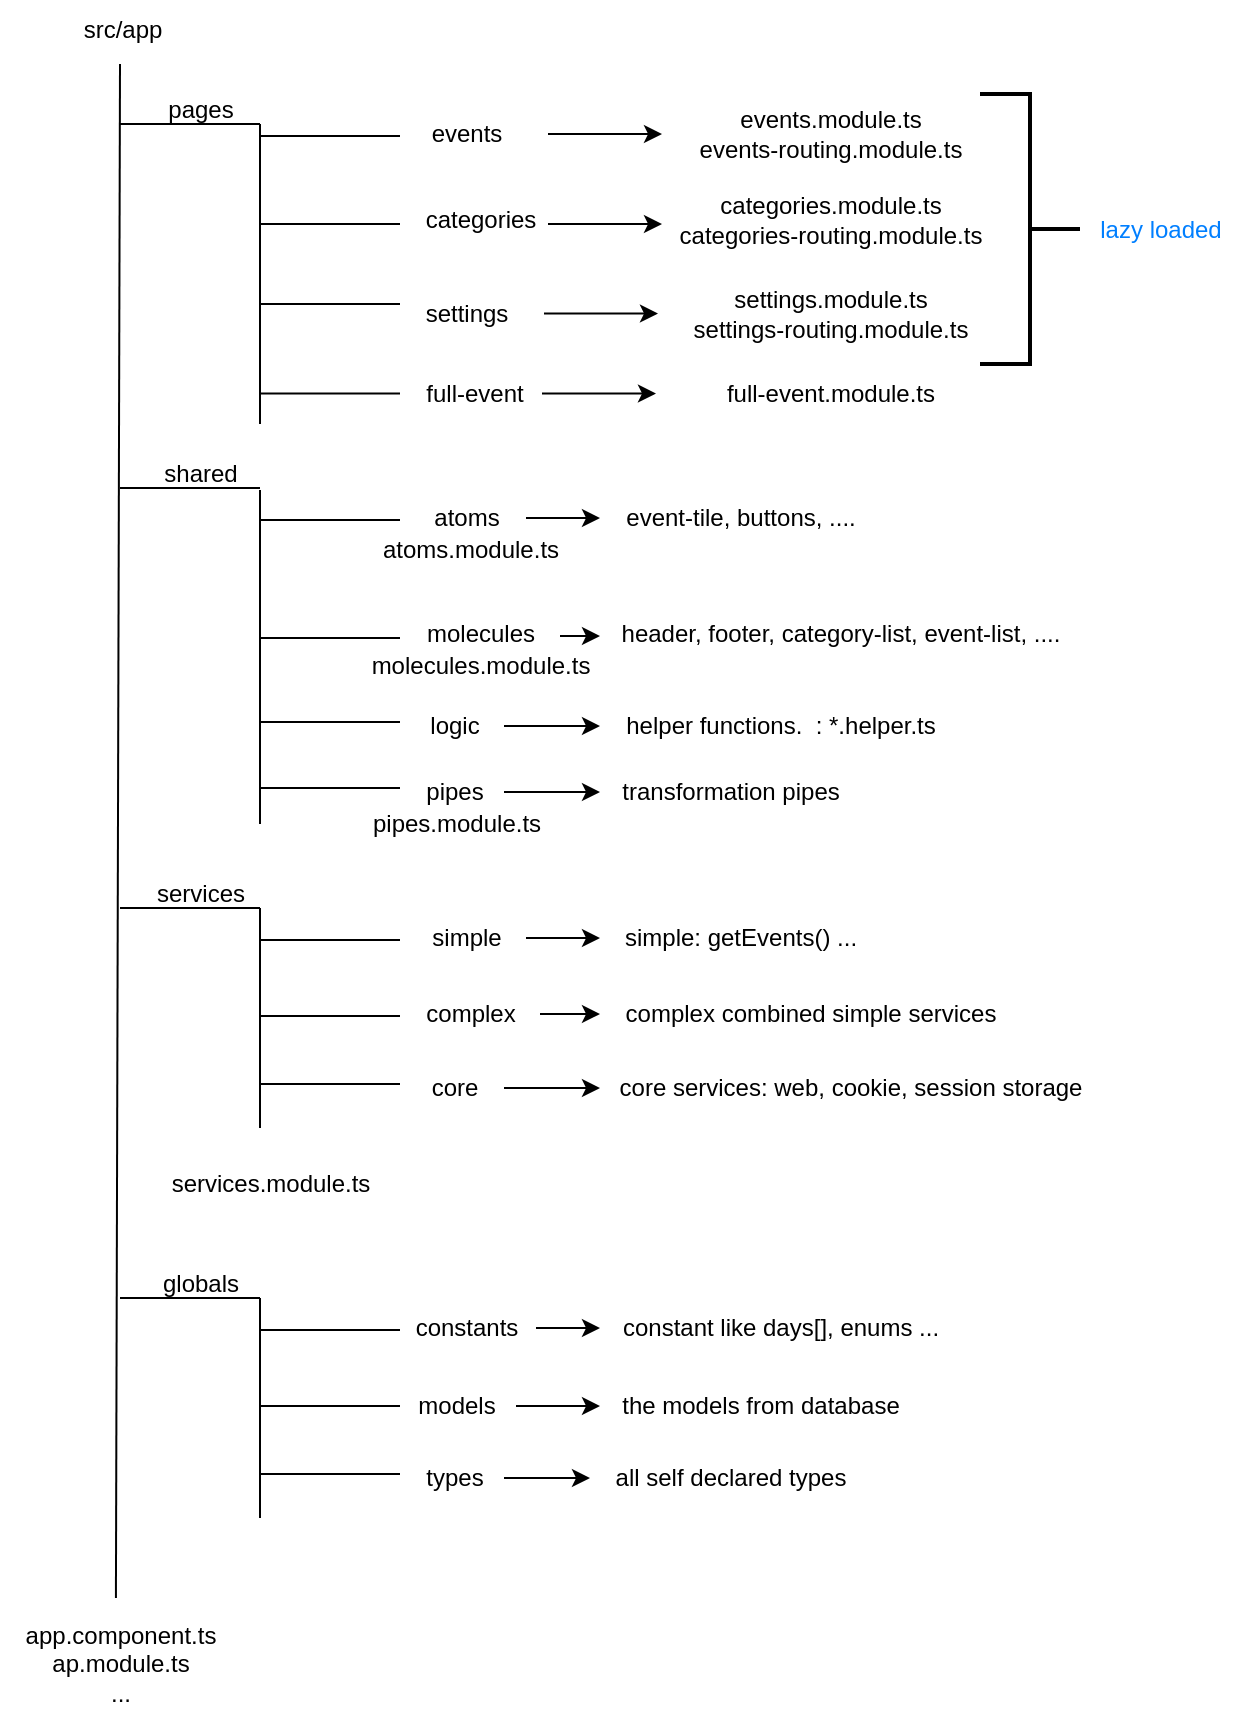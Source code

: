 <mxfile version="23.0.1" type="device">
  <diagram name="Page-1" id="JUo9ougxY72WdlZzyDyI">
    <mxGraphModel dx="545" dy="370" grid="1" gridSize="10" guides="1" tooltips="1" connect="1" arrows="1" fold="1" page="1" pageScale="1" pageWidth="827" pageHeight="1169" math="0" shadow="0">
      <root>
        <mxCell id="0" />
        <mxCell id="1" parent="0" />
        <mxCell id="sD76GcEMaWYsVWLWiV3S-2" value="" style="endArrow=none;html=1;rounded=0;exitX=0.483;exitY=-0.05;exitDx=0;exitDy=0;exitPerimeter=0;" edge="1" parent="1" source="sD76GcEMaWYsVWLWiV3S-4">
          <mxGeometry width="50" height="50" relative="1" as="geometry">
            <mxPoint x="200" y="430" as="sourcePoint" />
            <mxPoint x="200" y="80" as="targetPoint" />
          </mxGeometry>
        </mxCell>
        <mxCell id="sD76GcEMaWYsVWLWiV3S-3" value="src/app" style="text;html=1;align=center;verticalAlign=middle;resizable=0;points=[];autosize=1;strokeColor=none;fillColor=none;" vertex="1" parent="1">
          <mxGeometry x="171" y="48" width="60" height="30" as="geometry" />
        </mxCell>
        <mxCell id="sD76GcEMaWYsVWLWiV3S-4" value="app.component.ts&lt;br&gt;ap.module.ts&lt;br&gt;..." style="text;html=1;align=center;verticalAlign=middle;resizable=0;points=[];autosize=1;strokeColor=none;fillColor=none;" vertex="1" parent="1">
          <mxGeometry x="140" y="850" width="120" height="60" as="geometry" />
        </mxCell>
        <mxCell id="sD76GcEMaWYsVWLWiV3S-5" value="" style="endArrow=none;html=1;rounded=0;" edge="1" parent="1">
          <mxGeometry width="50" height="50" relative="1" as="geometry">
            <mxPoint x="200" y="110" as="sourcePoint" />
            <mxPoint x="270" y="110" as="targetPoint" />
          </mxGeometry>
        </mxCell>
        <mxCell id="sD76GcEMaWYsVWLWiV3S-6" value="pages" style="text;html=1;align=center;verticalAlign=middle;resizable=0;points=[];autosize=1;strokeColor=none;fillColor=none;" vertex="1" parent="1">
          <mxGeometry x="210" y="88" width="60" height="30" as="geometry" />
        </mxCell>
        <mxCell id="sD76GcEMaWYsVWLWiV3S-7" value="" style="endArrow=none;html=1;rounded=0;" edge="1" parent="1">
          <mxGeometry width="50" height="50" relative="1" as="geometry">
            <mxPoint x="270" y="260" as="sourcePoint" />
            <mxPoint x="270" y="110" as="targetPoint" />
          </mxGeometry>
        </mxCell>
        <mxCell id="sD76GcEMaWYsVWLWiV3S-8" value="" style="endArrow=none;html=1;rounded=0;" edge="1" parent="1">
          <mxGeometry width="50" height="50" relative="1" as="geometry">
            <mxPoint x="270" y="116" as="sourcePoint" />
            <mxPoint x="340" y="116" as="targetPoint" />
          </mxGeometry>
        </mxCell>
        <mxCell id="sD76GcEMaWYsVWLWiV3S-9" value="" style="endArrow=none;html=1;rounded=0;" edge="1" parent="1">
          <mxGeometry width="50" height="50" relative="1" as="geometry">
            <mxPoint x="270" y="160" as="sourcePoint" />
            <mxPoint x="340" y="160" as="targetPoint" />
          </mxGeometry>
        </mxCell>
        <mxCell id="sD76GcEMaWYsVWLWiV3S-10" value="" style="endArrow=none;html=1;rounded=0;" edge="1" parent="1">
          <mxGeometry width="50" height="50" relative="1" as="geometry">
            <mxPoint x="270" y="200" as="sourcePoint" />
            <mxPoint x="340" y="200" as="targetPoint" />
          </mxGeometry>
        </mxCell>
        <mxCell id="sD76GcEMaWYsVWLWiV3S-93" style="edgeStyle=orthogonalEdgeStyle;rounded=0;orthogonalLoop=1;jettySize=auto;html=1;" edge="1" parent="1">
          <mxGeometry relative="1" as="geometry">
            <mxPoint x="471" y="115" as="targetPoint" />
            <mxPoint x="414" y="115.0" as="sourcePoint" />
          </mxGeometry>
        </mxCell>
        <mxCell id="sD76GcEMaWYsVWLWiV3S-12" value="events" style="text;html=1;align=center;verticalAlign=middle;resizable=0;points=[];autosize=1;strokeColor=none;fillColor=none;" vertex="1" parent="1">
          <mxGeometry x="343" y="100" width="60" height="30" as="geometry" />
        </mxCell>
        <mxCell id="sD76GcEMaWYsVWLWiV3S-13" value="categories" style="text;html=1;align=center;verticalAlign=middle;resizable=0;points=[];autosize=1;strokeColor=none;fillColor=none;" vertex="1" parent="1">
          <mxGeometry x="340" y="143" width="80" height="30" as="geometry" />
        </mxCell>
        <mxCell id="sD76GcEMaWYsVWLWiV3S-14" value="settings" style="text;html=1;align=center;verticalAlign=middle;resizable=0;points=[];autosize=1;strokeColor=none;fillColor=none;" vertex="1" parent="1">
          <mxGeometry x="343" y="190" width="60" height="30" as="geometry" />
        </mxCell>
        <mxCell id="sD76GcEMaWYsVWLWiV3S-15" value="" style="endArrow=none;html=1;rounded=0;" edge="1" parent="1">
          <mxGeometry width="50" height="50" relative="1" as="geometry">
            <mxPoint x="200" y="292" as="sourcePoint" />
            <mxPoint x="270" y="292" as="targetPoint" />
          </mxGeometry>
        </mxCell>
        <mxCell id="sD76GcEMaWYsVWLWiV3S-16" value="shared" style="text;html=1;align=center;verticalAlign=middle;resizable=0;points=[];autosize=1;strokeColor=none;fillColor=none;" vertex="1" parent="1">
          <mxGeometry x="210" y="270" width="60" height="30" as="geometry" />
        </mxCell>
        <mxCell id="sD76GcEMaWYsVWLWiV3S-17" value="" style="endArrow=none;html=1;rounded=0;entryX=1;entryY=0.767;entryDx=0;entryDy=0;entryPerimeter=0;" edge="1" parent="1" target="sD76GcEMaWYsVWLWiV3S-16">
          <mxGeometry width="50" height="50" relative="1" as="geometry">
            <mxPoint x="270" y="460" as="sourcePoint" />
            <mxPoint x="270" y="300" as="targetPoint" />
          </mxGeometry>
        </mxCell>
        <mxCell id="sD76GcEMaWYsVWLWiV3S-18" value="" style="endArrow=none;html=1;rounded=0;" edge="1" parent="1">
          <mxGeometry width="50" height="50" relative="1" as="geometry">
            <mxPoint x="270" y="308" as="sourcePoint" />
            <mxPoint x="340" y="308" as="targetPoint" />
          </mxGeometry>
        </mxCell>
        <mxCell id="sD76GcEMaWYsVWLWiV3S-19" value="" style="endArrow=none;html=1;rounded=0;" edge="1" parent="1">
          <mxGeometry width="50" height="50" relative="1" as="geometry">
            <mxPoint x="270" y="367" as="sourcePoint" />
            <mxPoint x="340" y="367" as="targetPoint" />
          </mxGeometry>
        </mxCell>
        <mxCell id="sD76GcEMaWYsVWLWiV3S-20" value="" style="endArrow=none;html=1;rounded=0;" edge="1" parent="1">
          <mxGeometry width="50" height="50" relative="1" as="geometry">
            <mxPoint x="270" y="409" as="sourcePoint" />
            <mxPoint x="340" y="409" as="targetPoint" />
          </mxGeometry>
        </mxCell>
        <mxCell id="sD76GcEMaWYsVWLWiV3S-28" value="" style="edgeStyle=orthogonalEdgeStyle;rounded=0;orthogonalLoop=1;jettySize=auto;html=1;" edge="1" parent="1" source="sD76GcEMaWYsVWLWiV3S-21" target="sD76GcEMaWYsVWLWiV3S-25">
          <mxGeometry relative="1" as="geometry" />
        </mxCell>
        <mxCell id="sD76GcEMaWYsVWLWiV3S-21" value="atoms" style="text;html=1;align=center;verticalAlign=middle;resizable=0;points=[];autosize=1;strokeColor=none;fillColor=none;" vertex="1" parent="1">
          <mxGeometry x="343" y="292" width="60" height="30" as="geometry" />
        </mxCell>
        <mxCell id="sD76GcEMaWYsVWLWiV3S-30" style="edgeStyle=orthogonalEdgeStyle;rounded=0;orthogonalLoop=1;jettySize=auto;html=1;" edge="1" parent="1">
          <mxGeometry relative="1" as="geometry">
            <mxPoint x="420" y="366" as="sourcePoint" />
            <mxPoint x="440" y="366" as="targetPoint" />
          </mxGeometry>
        </mxCell>
        <mxCell id="sD76GcEMaWYsVWLWiV3S-22" value="molecules" style="text;html=1;align=center;verticalAlign=middle;resizable=0;points=[];autosize=1;strokeColor=none;fillColor=none;" vertex="1" parent="1">
          <mxGeometry x="340" y="350" width="80" height="30" as="geometry" />
        </mxCell>
        <mxCell id="sD76GcEMaWYsVWLWiV3S-33" style="edgeStyle=orthogonalEdgeStyle;rounded=0;orthogonalLoop=1;jettySize=auto;html=1;" edge="1" parent="1" source="sD76GcEMaWYsVWLWiV3S-23" target="sD76GcEMaWYsVWLWiV3S-32">
          <mxGeometry relative="1" as="geometry" />
        </mxCell>
        <mxCell id="sD76GcEMaWYsVWLWiV3S-23" value="logic" style="text;html=1;align=center;verticalAlign=middle;resizable=0;points=[];autosize=1;strokeColor=none;fillColor=none;" vertex="1" parent="1">
          <mxGeometry x="342" y="396" width="50" height="30" as="geometry" />
        </mxCell>
        <mxCell id="sD76GcEMaWYsVWLWiV3S-25" value="event-tile, buttons, ...." style="text;html=1;align=center;verticalAlign=middle;resizable=0;points=[];autosize=1;strokeColor=none;fillColor=none;" vertex="1" parent="1">
          <mxGeometry x="440" y="292" width="140" height="30" as="geometry" />
        </mxCell>
        <mxCell id="sD76GcEMaWYsVWLWiV3S-29" value="header, footer, category-list, event-list, ...." style="text;html=1;align=center;verticalAlign=middle;resizable=0;points=[];autosize=1;strokeColor=none;fillColor=none;" vertex="1" parent="1">
          <mxGeometry x="440" y="350" width="240" height="30" as="geometry" />
        </mxCell>
        <mxCell id="sD76GcEMaWYsVWLWiV3S-32" value="helper functions. &amp;nbsp;: *.helper.ts" style="text;html=1;align=center;verticalAlign=middle;resizable=0;points=[];autosize=1;strokeColor=none;fillColor=none;" vertex="1" parent="1">
          <mxGeometry x="440" y="396" width="180" height="30" as="geometry" />
        </mxCell>
        <mxCell id="sD76GcEMaWYsVWLWiV3S-50" value="" style="endArrow=none;html=1;rounded=0;" edge="1" parent="1">
          <mxGeometry width="50" height="50" relative="1" as="geometry">
            <mxPoint x="200" y="502" as="sourcePoint" />
            <mxPoint x="270" y="502" as="targetPoint" />
          </mxGeometry>
        </mxCell>
        <mxCell id="sD76GcEMaWYsVWLWiV3S-51" value="services" style="text;html=1;align=center;verticalAlign=middle;resizable=0;points=[];autosize=1;strokeColor=none;fillColor=none;" vertex="1" parent="1">
          <mxGeometry x="205" y="480" width="70" height="30" as="geometry" />
        </mxCell>
        <mxCell id="sD76GcEMaWYsVWLWiV3S-52" value="" style="endArrow=none;html=1;rounded=0;" edge="1" parent="1">
          <mxGeometry width="50" height="50" relative="1" as="geometry">
            <mxPoint x="270" y="612" as="sourcePoint" />
            <mxPoint x="270" y="502" as="targetPoint" />
          </mxGeometry>
        </mxCell>
        <mxCell id="sD76GcEMaWYsVWLWiV3S-53" value="" style="endArrow=none;html=1;rounded=0;" edge="1" parent="1">
          <mxGeometry width="50" height="50" relative="1" as="geometry">
            <mxPoint x="270" y="518" as="sourcePoint" />
            <mxPoint x="340" y="518" as="targetPoint" />
          </mxGeometry>
        </mxCell>
        <mxCell id="sD76GcEMaWYsVWLWiV3S-54" value="" style="endArrow=none;html=1;rounded=0;" edge="1" parent="1">
          <mxGeometry width="50" height="50" relative="1" as="geometry">
            <mxPoint x="270" y="556" as="sourcePoint" />
            <mxPoint x="340" y="556" as="targetPoint" />
          </mxGeometry>
        </mxCell>
        <mxCell id="sD76GcEMaWYsVWLWiV3S-55" value="" style="endArrow=none;html=1;rounded=0;" edge="1" parent="1">
          <mxGeometry width="50" height="50" relative="1" as="geometry">
            <mxPoint x="270" y="590" as="sourcePoint" />
            <mxPoint x="340" y="590" as="targetPoint" />
          </mxGeometry>
        </mxCell>
        <mxCell id="sD76GcEMaWYsVWLWiV3S-56" value="" style="edgeStyle=orthogonalEdgeStyle;rounded=0;orthogonalLoop=1;jettySize=auto;html=1;" edge="1" parent="1" source="sD76GcEMaWYsVWLWiV3S-57" target="sD76GcEMaWYsVWLWiV3S-63">
          <mxGeometry relative="1" as="geometry" />
        </mxCell>
        <mxCell id="sD76GcEMaWYsVWLWiV3S-57" value="simple" style="text;html=1;align=center;verticalAlign=middle;resizable=0;points=[];autosize=1;strokeColor=none;fillColor=none;" vertex="1" parent="1">
          <mxGeometry x="343" y="502" width="60" height="30" as="geometry" />
        </mxCell>
        <mxCell id="sD76GcEMaWYsVWLWiV3S-58" style="edgeStyle=orthogonalEdgeStyle;rounded=0;orthogonalLoop=1;jettySize=auto;html=1;" edge="1" parent="1" source="sD76GcEMaWYsVWLWiV3S-59" target="sD76GcEMaWYsVWLWiV3S-64">
          <mxGeometry relative="1" as="geometry" />
        </mxCell>
        <mxCell id="sD76GcEMaWYsVWLWiV3S-59" value="complex" style="text;html=1;align=center;verticalAlign=middle;resizable=0;points=[];autosize=1;strokeColor=none;fillColor=none;" vertex="1" parent="1">
          <mxGeometry x="340" y="540" width="70" height="30" as="geometry" />
        </mxCell>
        <mxCell id="sD76GcEMaWYsVWLWiV3S-60" style="edgeStyle=orthogonalEdgeStyle;rounded=0;orthogonalLoop=1;jettySize=auto;html=1;" edge="1" parent="1" source="sD76GcEMaWYsVWLWiV3S-61" target="sD76GcEMaWYsVWLWiV3S-65">
          <mxGeometry relative="1" as="geometry" />
        </mxCell>
        <mxCell id="sD76GcEMaWYsVWLWiV3S-61" value="core" style="text;html=1;align=center;verticalAlign=middle;resizable=0;points=[];autosize=1;strokeColor=none;fillColor=none;" vertex="1" parent="1">
          <mxGeometry x="342" y="577" width="50" height="30" as="geometry" />
        </mxCell>
        <mxCell id="sD76GcEMaWYsVWLWiV3S-62" value="services.module.ts" style="text;html=1;align=center;verticalAlign=middle;resizable=0;points=[];autosize=1;strokeColor=none;fillColor=none;" vertex="1" parent="1">
          <mxGeometry x="215" y="625" width="120" height="30" as="geometry" />
        </mxCell>
        <mxCell id="sD76GcEMaWYsVWLWiV3S-63" value="simple: getEvents() ..." style="text;html=1;align=center;verticalAlign=middle;resizable=0;points=[];autosize=1;strokeColor=none;fillColor=none;" vertex="1" parent="1">
          <mxGeometry x="440" y="502" width="140" height="30" as="geometry" />
        </mxCell>
        <mxCell id="sD76GcEMaWYsVWLWiV3S-64" value="complex combined simple services" style="text;html=1;align=center;verticalAlign=middle;resizable=0;points=[];autosize=1;strokeColor=none;fillColor=none;" vertex="1" parent="1">
          <mxGeometry x="440" y="540" width="210" height="30" as="geometry" />
        </mxCell>
        <mxCell id="sD76GcEMaWYsVWLWiV3S-65" value="core services: web, cookie, session storage" style="text;html=1;align=center;verticalAlign=middle;resizable=0;points=[];autosize=1;strokeColor=none;fillColor=none;" vertex="1" parent="1">
          <mxGeometry x="440" y="577" width="250" height="30" as="geometry" />
        </mxCell>
        <mxCell id="sD76GcEMaWYsVWLWiV3S-66" value="" style="endArrow=none;html=1;rounded=0;" edge="1" parent="1">
          <mxGeometry width="50" height="50" relative="1" as="geometry">
            <mxPoint x="200" y="697" as="sourcePoint" />
            <mxPoint x="270" y="697" as="targetPoint" />
          </mxGeometry>
        </mxCell>
        <mxCell id="sD76GcEMaWYsVWLWiV3S-67" value="globals" style="text;html=1;align=center;verticalAlign=middle;resizable=0;points=[];autosize=1;strokeColor=none;fillColor=none;" vertex="1" parent="1">
          <mxGeometry x="210" y="675" width="60" height="30" as="geometry" />
        </mxCell>
        <mxCell id="sD76GcEMaWYsVWLWiV3S-68" value="" style="endArrow=none;html=1;rounded=0;" edge="1" parent="1">
          <mxGeometry width="50" height="50" relative="1" as="geometry">
            <mxPoint x="270" y="807" as="sourcePoint" />
            <mxPoint x="270" y="697" as="targetPoint" />
          </mxGeometry>
        </mxCell>
        <mxCell id="sD76GcEMaWYsVWLWiV3S-69" value="" style="endArrow=none;html=1;rounded=0;" edge="1" parent="1">
          <mxGeometry width="50" height="50" relative="1" as="geometry">
            <mxPoint x="270" y="713" as="sourcePoint" />
            <mxPoint x="340" y="713" as="targetPoint" />
          </mxGeometry>
        </mxCell>
        <mxCell id="sD76GcEMaWYsVWLWiV3S-70" value="" style="endArrow=none;html=1;rounded=0;" edge="1" parent="1">
          <mxGeometry width="50" height="50" relative="1" as="geometry">
            <mxPoint x="270" y="751" as="sourcePoint" />
            <mxPoint x="340" y="751" as="targetPoint" />
          </mxGeometry>
        </mxCell>
        <mxCell id="sD76GcEMaWYsVWLWiV3S-71" value="" style="endArrow=none;html=1;rounded=0;" edge="1" parent="1">
          <mxGeometry width="50" height="50" relative="1" as="geometry">
            <mxPoint x="270" y="785" as="sourcePoint" />
            <mxPoint x="340" y="785" as="targetPoint" />
          </mxGeometry>
        </mxCell>
        <mxCell id="sD76GcEMaWYsVWLWiV3S-72" value="" style="edgeStyle=orthogonalEdgeStyle;rounded=0;orthogonalLoop=1;jettySize=auto;html=1;" edge="1" parent="1" source="sD76GcEMaWYsVWLWiV3S-73" target="sD76GcEMaWYsVWLWiV3S-79">
          <mxGeometry relative="1" as="geometry" />
        </mxCell>
        <mxCell id="sD76GcEMaWYsVWLWiV3S-73" value="constants" style="text;html=1;align=center;verticalAlign=middle;resizable=0;points=[];autosize=1;strokeColor=none;fillColor=none;" vertex="1" parent="1">
          <mxGeometry x="338" y="697" width="70" height="30" as="geometry" />
        </mxCell>
        <mxCell id="sD76GcEMaWYsVWLWiV3S-74" style="edgeStyle=orthogonalEdgeStyle;rounded=0;orthogonalLoop=1;jettySize=auto;html=1;" edge="1" parent="1" source="sD76GcEMaWYsVWLWiV3S-75" target="sD76GcEMaWYsVWLWiV3S-80">
          <mxGeometry relative="1" as="geometry" />
        </mxCell>
        <mxCell id="sD76GcEMaWYsVWLWiV3S-75" value="models" style="text;html=1;align=center;verticalAlign=middle;resizable=0;points=[];autosize=1;strokeColor=none;fillColor=none;" vertex="1" parent="1">
          <mxGeometry x="338" y="736" width="60" height="30" as="geometry" />
        </mxCell>
        <mxCell id="sD76GcEMaWYsVWLWiV3S-76" style="edgeStyle=orthogonalEdgeStyle;rounded=0;orthogonalLoop=1;jettySize=auto;html=1;" edge="1" parent="1" source="sD76GcEMaWYsVWLWiV3S-77" target="sD76GcEMaWYsVWLWiV3S-81">
          <mxGeometry relative="1" as="geometry" />
        </mxCell>
        <mxCell id="sD76GcEMaWYsVWLWiV3S-77" value="types" style="text;html=1;align=center;verticalAlign=middle;resizable=0;points=[];autosize=1;strokeColor=none;fillColor=none;" vertex="1" parent="1">
          <mxGeometry x="342" y="772" width="50" height="30" as="geometry" />
        </mxCell>
        <mxCell id="sD76GcEMaWYsVWLWiV3S-79" value="constant like days[], enums ..." style="text;html=1;align=center;verticalAlign=middle;resizable=0;points=[];autosize=1;strokeColor=none;fillColor=none;" vertex="1" parent="1">
          <mxGeometry x="440" y="697" width="180" height="30" as="geometry" />
        </mxCell>
        <mxCell id="sD76GcEMaWYsVWLWiV3S-80" value="the models from database" style="text;html=1;align=center;verticalAlign=middle;resizable=0;points=[];autosize=1;strokeColor=none;fillColor=none;" vertex="1" parent="1">
          <mxGeometry x="440" y="736" width="160" height="30" as="geometry" />
        </mxCell>
        <mxCell id="sD76GcEMaWYsVWLWiV3S-81" value="all self declared types" style="text;html=1;align=center;verticalAlign=middle;resizable=0;points=[];autosize=1;strokeColor=none;fillColor=none;" vertex="1" parent="1">
          <mxGeometry x="435" y="772" width="140" height="30" as="geometry" />
        </mxCell>
        <mxCell id="sD76GcEMaWYsVWLWiV3S-82" value="" style="endArrow=none;html=1;rounded=0;" edge="1" parent="1">
          <mxGeometry width="50" height="50" relative="1" as="geometry">
            <mxPoint x="270" y="442" as="sourcePoint" />
            <mxPoint x="340" y="442" as="targetPoint" />
          </mxGeometry>
        </mxCell>
        <mxCell id="sD76GcEMaWYsVWLWiV3S-83" style="edgeStyle=orthogonalEdgeStyle;rounded=0;orthogonalLoop=1;jettySize=auto;html=1;" edge="1" parent="1" source="sD76GcEMaWYsVWLWiV3S-84" target="sD76GcEMaWYsVWLWiV3S-85">
          <mxGeometry relative="1" as="geometry" />
        </mxCell>
        <mxCell id="sD76GcEMaWYsVWLWiV3S-84" value="pipes" style="text;html=1;align=center;verticalAlign=middle;resizable=0;points=[];autosize=1;strokeColor=none;fillColor=none;" vertex="1" parent="1">
          <mxGeometry x="342" y="429" width="50" height="30" as="geometry" />
        </mxCell>
        <mxCell id="sD76GcEMaWYsVWLWiV3S-85" value="transformation pipes" style="text;html=1;align=center;verticalAlign=middle;resizable=0;points=[];autosize=1;strokeColor=none;fillColor=none;" vertex="1" parent="1">
          <mxGeometry x="440" y="429" width="130" height="30" as="geometry" />
        </mxCell>
        <mxCell id="sD76GcEMaWYsVWLWiV3S-87" value="" style="endArrow=none;html=1;rounded=0;" edge="1" parent="1">
          <mxGeometry width="50" height="50" relative="1" as="geometry">
            <mxPoint x="270" y="244.76" as="sourcePoint" />
            <mxPoint x="340" y="244.76" as="targetPoint" />
          </mxGeometry>
        </mxCell>
        <mxCell id="sD76GcEMaWYsVWLWiV3S-88" value="full-event" style="text;html=1;align=center;verticalAlign=middle;resizable=0;points=[];autosize=1;strokeColor=none;fillColor=none;" vertex="1" parent="1">
          <mxGeometry x="342" y="230" width="70" height="30" as="geometry" />
        </mxCell>
        <mxCell id="sD76GcEMaWYsVWLWiV3S-90" value="atoms.module.ts" style="text;html=1;align=center;verticalAlign=middle;resizable=0;points=[];autosize=1;strokeColor=none;fillColor=none;" vertex="1" parent="1">
          <mxGeometry x="320" y="308" width="110" height="30" as="geometry" />
        </mxCell>
        <mxCell id="sD76GcEMaWYsVWLWiV3S-91" value="molecules.module.ts" style="text;html=1;align=center;verticalAlign=middle;resizable=0;points=[];autosize=1;strokeColor=none;fillColor=none;" vertex="1" parent="1">
          <mxGeometry x="315" y="366" width="130" height="30" as="geometry" />
        </mxCell>
        <mxCell id="sD76GcEMaWYsVWLWiV3S-92" value="pipes.module.ts" style="text;html=1;align=center;verticalAlign=middle;resizable=0;points=[];autosize=1;strokeColor=none;fillColor=none;" vertex="1" parent="1">
          <mxGeometry x="313" y="445" width="110" height="30" as="geometry" />
        </mxCell>
        <mxCell id="sD76GcEMaWYsVWLWiV3S-94" value="events.module.ts&lt;br&gt;events-routing.module.ts" style="text;html=1;align=center;verticalAlign=middle;resizable=0;points=[];autosize=1;strokeColor=none;fillColor=none;" vertex="1" parent="1">
          <mxGeometry x="480" y="95" width="150" height="40" as="geometry" />
        </mxCell>
        <mxCell id="sD76GcEMaWYsVWLWiV3S-95" value="categories.module.ts&lt;br&gt;categories-routing.module.ts" style="text;html=1;align=center;verticalAlign=middle;resizable=0;points=[];autosize=1;strokeColor=none;fillColor=none;" vertex="1" parent="1">
          <mxGeometry x="470" y="138" width="170" height="40" as="geometry" />
        </mxCell>
        <mxCell id="sD76GcEMaWYsVWLWiV3S-96" style="edgeStyle=orthogonalEdgeStyle;rounded=0;orthogonalLoop=1;jettySize=auto;html=1;" edge="1" parent="1">
          <mxGeometry relative="1" as="geometry">
            <mxPoint x="471" y="160" as="targetPoint" />
            <mxPoint x="414" y="160.0" as="sourcePoint" />
          </mxGeometry>
        </mxCell>
        <mxCell id="sD76GcEMaWYsVWLWiV3S-97" style="edgeStyle=orthogonalEdgeStyle;rounded=0;orthogonalLoop=1;jettySize=auto;html=1;" edge="1" parent="1">
          <mxGeometry relative="1" as="geometry">
            <mxPoint x="469" y="204.76" as="targetPoint" />
            <mxPoint x="412" y="204.76" as="sourcePoint" />
          </mxGeometry>
        </mxCell>
        <mxCell id="sD76GcEMaWYsVWLWiV3S-98" style="edgeStyle=orthogonalEdgeStyle;rounded=0;orthogonalLoop=1;jettySize=auto;html=1;" edge="1" parent="1">
          <mxGeometry relative="1" as="geometry">
            <mxPoint x="468" y="244.76" as="targetPoint" />
            <mxPoint x="411" y="244.76" as="sourcePoint" />
          </mxGeometry>
        </mxCell>
        <mxCell id="sD76GcEMaWYsVWLWiV3S-99" value="settings.module.ts&lt;br&gt;settings-routing.module.ts" style="text;html=1;align=center;verticalAlign=middle;resizable=0;points=[];autosize=1;strokeColor=none;fillColor=none;" vertex="1" parent="1">
          <mxGeometry x="475" y="185" width="160" height="40" as="geometry" />
        </mxCell>
        <mxCell id="sD76GcEMaWYsVWLWiV3S-100" value="full-event.module.ts" style="text;html=1;align=center;verticalAlign=middle;resizable=0;points=[];autosize=1;strokeColor=none;fillColor=none;" vertex="1" parent="1">
          <mxGeometry x="490" y="230" width="130" height="30" as="geometry" />
        </mxCell>
        <mxCell id="sD76GcEMaWYsVWLWiV3S-101" value="" style="strokeWidth=2;html=1;shape=mxgraph.flowchart.annotation_2;align=left;labelPosition=right;pointerEvents=1;rotation=-180;" vertex="1" parent="1">
          <mxGeometry x="630" y="95" width="50" height="135" as="geometry" />
        </mxCell>
        <mxCell id="sD76GcEMaWYsVWLWiV3S-102" value="lazy loaded" style="text;html=1;align=center;verticalAlign=middle;resizable=0;points=[];autosize=1;strokeColor=none;fillColor=none;fontColor=#007FFF;" vertex="1" parent="1">
          <mxGeometry x="680" y="147.5" width="80" height="30" as="geometry" />
        </mxCell>
      </root>
    </mxGraphModel>
  </diagram>
</mxfile>
